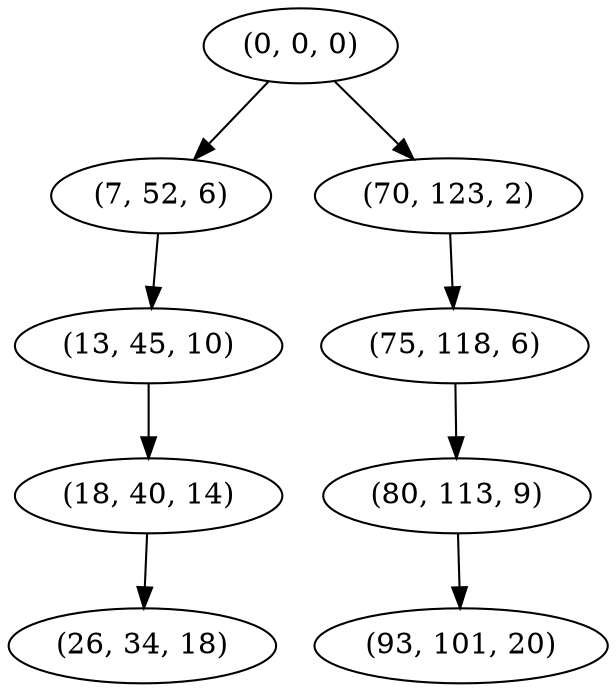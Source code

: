 digraph tree {
    "(0, 0, 0)";
    "(7, 52, 6)";
    "(13, 45, 10)";
    "(18, 40, 14)";
    "(26, 34, 18)";
    "(70, 123, 2)";
    "(75, 118, 6)";
    "(80, 113, 9)";
    "(93, 101, 20)";
    "(0, 0, 0)" -> "(7, 52, 6)";
    "(0, 0, 0)" -> "(70, 123, 2)";
    "(7, 52, 6)" -> "(13, 45, 10)";
    "(13, 45, 10)" -> "(18, 40, 14)";
    "(18, 40, 14)" -> "(26, 34, 18)";
    "(70, 123, 2)" -> "(75, 118, 6)";
    "(75, 118, 6)" -> "(80, 113, 9)";
    "(80, 113, 9)" -> "(93, 101, 20)";
}
